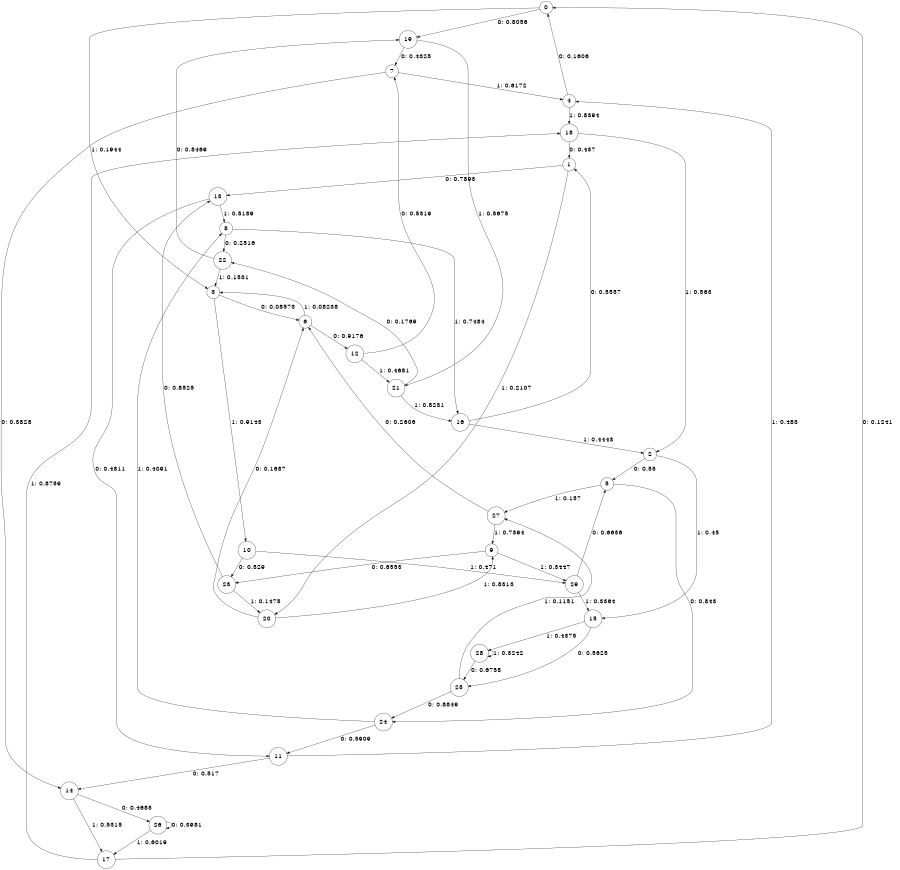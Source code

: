 digraph "ch27concat_phase3_L5" {
size = "6,8.5";
ratio = "fill";
node [shape = circle];
node [fontsize = 24];
edge [fontsize = 24];
0 -> 19 [label = "0: 0.8056   "];
0 -> 3 [label = "1: 0.1944   "];
1 -> 13 [label = "0: 0.7893   "];
1 -> 20 [label = "1: 0.2107   "];
2 -> 5 [label = "0: 0.55     "];
2 -> 15 [label = "1: 0.45     "];
3 -> 6 [label = "0: 0.08573  "];
3 -> 10 [label = "1: 0.9143   "];
4 -> 0 [label = "0: 0.1606   "];
4 -> 18 [label = "1: 0.8394   "];
5 -> 24 [label = "0: 0.843    "];
5 -> 27 [label = "1: 0.157    "];
6 -> 12 [label = "0: 0.9176   "];
6 -> 3 [label = "1: 0.08238  "];
7 -> 14 [label = "0: 0.3828   "];
7 -> 4 [label = "1: 0.6172   "];
8 -> 22 [label = "0: 0.2516   "];
8 -> 16 [label = "1: 0.7484   "];
9 -> 23 [label = "0: 0.6553   "];
9 -> 29 [label = "1: 0.3447   "];
10 -> 23 [label = "0: 0.529    "];
10 -> 29 [label = "1: 0.471    "];
11 -> 14 [label = "0: 0.517    "];
11 -> 4 [label = "1: 0.483    "];
12 -> 7 [label = "0: 0.5319   "];
12 -> 21 [label = "1: 0.4681   "];
13 -> 11 [label = "0: 0.4811   "];
13 -> 8 [label = "1: 0.5189   "];
14 -> 26 [label = "0: 0.4685   "];
14 -> 17 [label = "1: 0.5315   "];
15 -> 25 [label = "0: 0.5625   "];
15 -> 28 [label = "1: 0.4375   "];
16 -> 1 [label = "0: 0.5557   "];
16 -> 2 [label = "1: 0.4443   "];
17 -> 0 [label = "0: 0.1241   "];
17 -> 18 [label = "1: 0.8759   "];
18 -> 1 [label = "0: 0.437    "];
18 -> 2 [label = "1: 0.563    "];
19 -> 7 [label = "0: 0.4325   "];
19 -> 21 [label = "1: 0.5675   "];
20 -> 6 [label = "0: 0.1687   "];
20 -> 9 [label = "1: 0.8313   "];
21 -> 22 [label = "0: 0.1769   "];
21 -> 16 [label = "1: 0.8231   "];
22 -> 19 [label = "0: 0.8469   "];
22 -> 3 [label = "1: 0.1531   "];
23 -> 13 [label = "0: 0.8525   "];
23 -> 20 [label = "1: 0.1475   "];
24 -> 11 [label = "0: 0.5909   "];
24 -> 8 [label = "1: 0.4091   "];
25 -> 24 [label = "0: 0.8849   "];
25 -> 27 [label = "1: 0.1151   "];
26 -> 26 [label = "0: 0.3981   "];
26 -> 17 [label = "1: 0.6019   "];
27 -> 6 [label = "0: 0.2606   "];
27 -> 9 [label = "1: 0.7394   "];
28 -> 25 [label = "0: 0.6758   "];
28 -> 28 [label = "1: 0.3242   "];
29 -> 5 [label = "0: 0.6636   "];
29 -> 15 [label = "1: 0.3364   "];
}